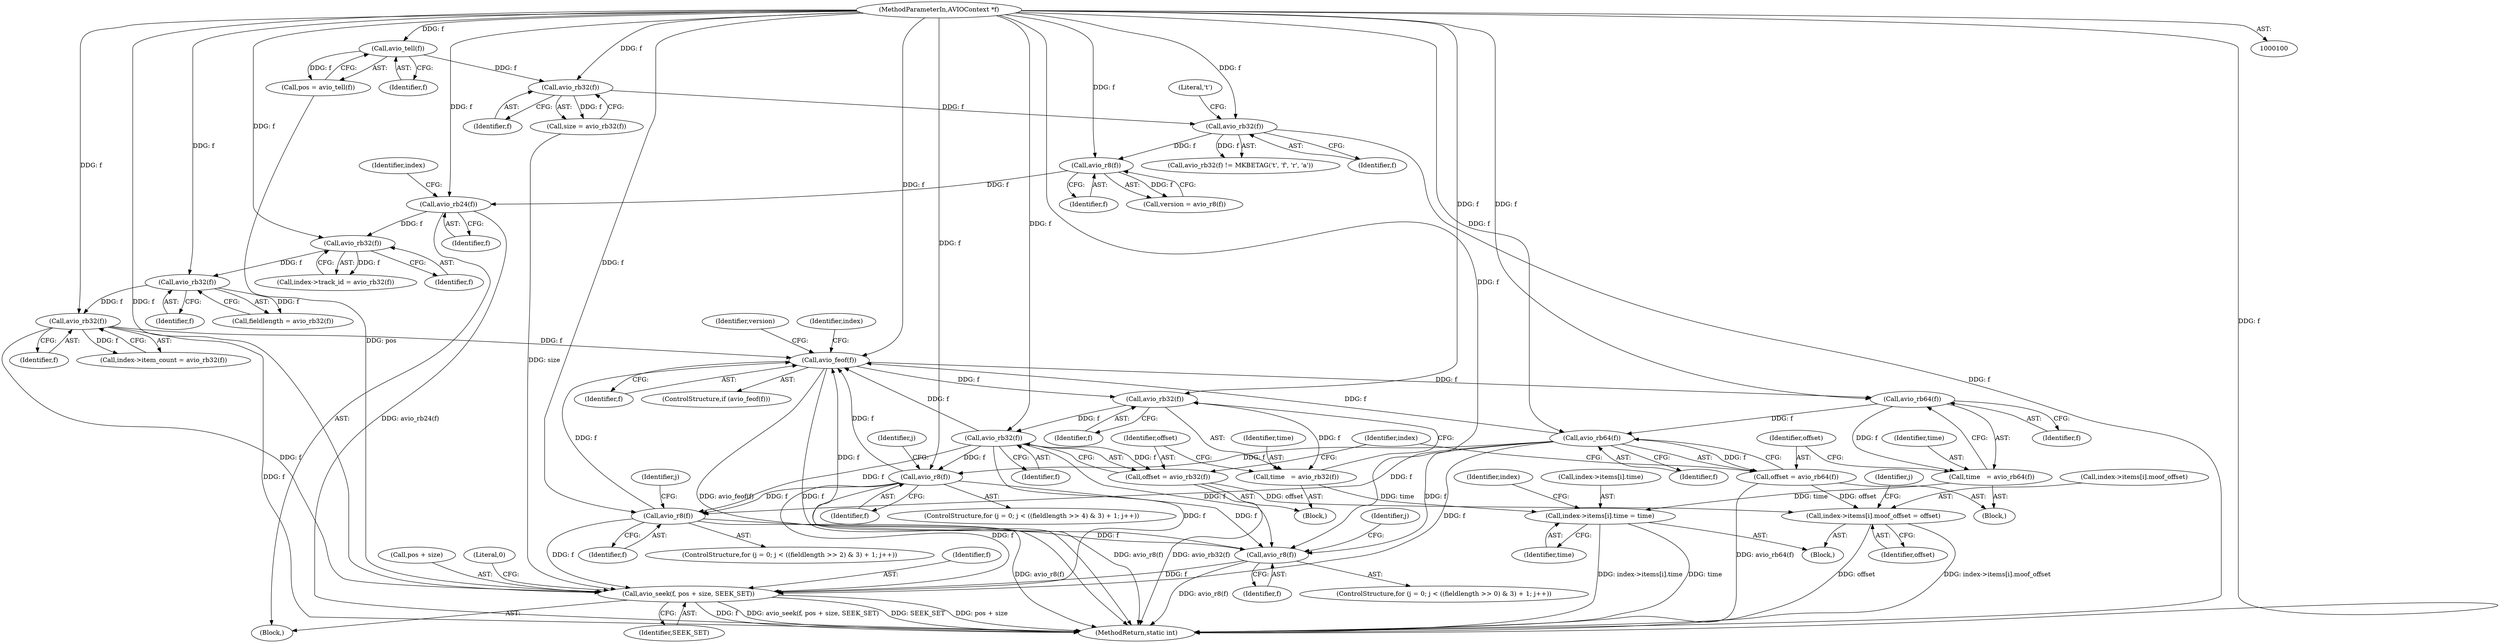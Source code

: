 digraph "0_FFmpeg_9cb4eb772839c5e1de2855d126bf74ff16d13382@pointer" {
"1000252" [label="(Call,avio_feof(f))"];
"1000288" [label="(Call,avio_rb32(f))"];
"1000284" [label="(Call,avio_rb32(f))"];
"1000252" [label="(Call,avio_feof(f))"];
"1000357" [label="(Call,avio_r8(f))"];
"1000323" [label="(Call,avio_r8(f))"];
"1000278" [label="(Call,avio_rb64(f))"];
"1000274" [label="(Call,avio_rb64(f))"];
"1000102" [label="(MethodParameterIn,AVIOContext *f)"];
"1000340" [label="(Call,avio_r8(f))"];
"1000211" [label="(Call,avio_rb32(f))"];
"1000205" [label="(Call,avio_rb32(f))"];
"1000201" [label="(Call,avio_rb32(f))"];
"1000195" [label="(Call,avio_rb24(f))"];
"1000193" [label="(Call,avio_r8(f))"];
"1000125" [label="(Call,avio_rb32(f))"];
"1000120" [label="(Call,avio_rb32(f))"];
"1000115" [label="(Call,avio_tell(f))"];
"1000272" [label="(Call,time   = avio_rb64(f))"];
"1000290" [label="(Call,index->items[i].time = time)"];
"1000282" [label="(Call,time   = avio_rb32(f))"];
"1000286" [label="(Call,offset = avio_rb32(f))"];
"1000299" [label="(Call,index->items[i].moof_offset = offset)"];
"1000359" [label="(Call,avio_seek(f, pos + size, SEEK_SET))"];
"1000276" [label="(Call,offset = avio_rb64(f))"];
"1000285" [label="(Identifier,f)"];
"1000361" [label="(Call,pos + size)"];
"1000324" [label="(Identifier,f)"];
"1000116" [label="(Identifier,f)"];
"1000307" [label="(Identifier,offset)"];
"1000206" [label="(Identifier,f)"];
"1000274" [label="(Call,avio_rb64(f))"];
"1000277" [label="(Identifier,offset)"];
"1000283" [label="(Identifier,time)"];
"1000125" [label="(Call,avio_rb32(f))"];
"1000102" [label="(MethodParameterIn,AVIOContext *f)"];
"1000279" [label="(Identifier,f)"];
"1000308" [label="(ControlStructure,for (j = 0; j < ((fieldlength >> 4) & 3) + 1; j++))"];
"1000359" [label="(Call,avio_seek(f, pos + size, SEEK_SET))"];
"1000199" [label="(Identifier,index)"];
"1000291" [label="(Call,index->items[i].time)"];
"1000340" [label="(Call,avio_r8(f))"];
"1000303" [label="(Identifier,index)"];
"1000278" [label="(Call,avio_rb64(f))"];
"1000197" [label="(Call,index->track_id = avio_rb32(f))"];
"1000288" [label="(Call,avio_rb32(f))"];
"1000299" [label="(Call,index->items[i].moof_offset = offset)"];
"1000251" [label="(ControlStructure,if (avio_feof(f)))"];
"1000120" [label="(Call,avio_rb32(f))"];
"1000356" [label="(Identifier,j)"];
"1000286" [label="(Call,offset = avio_rb32(f))"];
"1000115" [label="(Call,avio_tell(f))"];
"1000194" [label="(Identifier,f)"];
"1000196" [label="(Identifier,f)"];
"1000325" [label="(ControlStructure,for (j = 0; j < ((fieldlength >> 2) & 3) + 1; j++))"];
"1000298" [label="(Identifier,time)"];
"1000275" [label="(Identifier,f)"];
"1000212" [label="(Identifier,f)"];
"1000205" [label="(Call,avio_rb32(f))"];
"1000253" [label="(Identifier,f)"];
"1000124" [label="(Call,avio_rb32(f) != MKBETAG('t', 'f', 'r', 'a'))"];
"1000284" [label="(Call,avio_rb32(f))"];
"1000207" [label="(Call,index->item_count = avio_rb32(f))"];
"1000118" [label="(Call,size = avio_rb32(f))"];
"1000113" [label="(Call,pos = avio_tell(f))"];
"1000193" [label="(Call,avio_r8(f))"];
"1000276" [label="(Call,offset = avio_rb64(f))"];
"1000323" [label="(Call,avio_r8(f))"];
"1000300" [label="(Call,index->items[i].moof_offset)"];
"1000191" [label="(Call,version = avio_r8(f))"];
"1000342" [label="(ControlStructure,for (j = 0; j < ((fieldlength >> 0) & 3) + 1; j++))"];
"1000322" [label="(Identifier,j)"];
"1000257" [label="(Identifier,index)"];
"1000211" [label="(Call,avio_rb32(f))"];
"1000281" [label="(Block,)"];
"1000272" [label="(Call,time   = avio_rb64(f))"];
"1000269" [label="(Identifier,version)"];
"1000367" [label="(MethodReturn,static int)"];
"1000128" [label="(Literal,'t')"];
"1000282" [label="(Call,time   = avio_rb32(f))"];
"1000366" [label="(Literal,0)"];
"1000294" [label="(Identifier,index)"];
"1000287" [label="(Identifier,offset)"];
"1000339" [label="(Identifier,j)"];
"1000310" [label="(Identifier,j)"];
"1000195" [label="(Call,avio_rb24(f))"];
"1000273" [label="(Identifier,time)"];
"1000289" [label="(Identifier,f)"];
"1000358" [label="(Identifier,f)"];
"1000360" [label="(Identifier,f)"];
"1000364" [label="(Identifier,SEEK_SET)"];
"1000201" [label="(Call,avio_rb32(f))"];
"1000341" [label="(Identifier,f)"];
"1000203" [label="(Call,fieldlength = avio_rb32(f))"];
"1000252" [label="(Call,avio_feof(f))"];
"1000271" [label="(Block,)"];
"1000357" [label="(Call,avio_r8(f))"];
"1000202" [label="(Identifier,f)"];
"1000103" [label="(Block,)"];
"1000248" [label="(Block,)"];
"1000126" [label="(Identifier,f)"];
"1000121" [label="(Identifier,f)"];
"1000290" [label="(Call,index->items[i].time = time)"];
"1000252" -> "1000251"  [label="AST: "];
"1000252" -> "1000253"  [label="CFG: "];
"1000253" -> "1000252"  [label="AST: "];
"1000257" -> "1000252"  [label="CFG: "];
"1000269" -> "1000252"  [label="CFG: "];
"1000252" -> "1000367"  [label="DDG: f"];
"1000252" -> "1000367"  [label="DDG: avio_feof(f)"];
"1000288" -> "1000252"  [label="DDG: f"];
"1000357" -> "1000252"  [label="DDG: f"];
"1000211" -> "1000252"  [label="DDG: f"];
"1000323" -> "1000252"  [label="DDG: f"];
"1000340" -> "1000252"  [label="DDG: f"];
"1000278" -> "1000252"  [label="DDG: f"];
"1000102" -> "1000252"  [label="DDG: f"];
"1000252" -> "1000274"  [label="DDG: f"];
"1000252" -> "1000284"  [label="DDG: f"];
"1000288" -> "1000286"  [label="AST: "];
"1000288" -> "1000289"  [label="CFG: "];
"1000289" -> "1000288"  [label="AST: "];
"1000286" -> "1000288"  [label="CFG: "];
"1000288" -> "1000286"  [label="DDG: f"];
"1000284" -> "1000288"  [label="DDG: f"];
"1000102" -> "1000288"  [label="DDG: f"];
"1000288" -> "1000323"  [label="DDG: f"];
"1000288" -> "1000340"  [label="DDG: f"];
"1000288" -> "1000357"  [label="DDG: f"];
"1000288" -> "1000359"  [label="DDG: f"];
"1000284" -> "1000282"  [label="AST: "];
"1000284" -> "1000285"  [label="CFG: "];
"1000285" -> "1000284"  [label="AST: "];
"1000282" -> "1000284"  [label="CFG: "];
"1000284" -> "1000282"  [label="DDG: f"];
"1000102" -> "1000284"  [label="DDG: f"];
"1000357" -> "1000342"  [label="AST: "];
"1000357" -> "1000358"  [label="CFG: "];
"1000358" -> "1000357"  [label="AST: "];
"1000356" -> "1000357"  [label="CFG: "];
"1000357" -> "1000367"  [label="DDG: avio_r8(f)"];
"1000323" -> "1000357"  [label="DDG: f"];
"1000340" -> "1000357"  [label="DDG: f"];
"1000278" -> "1000357"  [label="DDG: f"];
"1000102" -> "1000357"  [label="DDG: f"];
"1000357" -> "1000359"  [label="DDG: f"];
"1000323" -> "1000308"  [label="AST: "];
"1000323" -> "1000324"  [label="CFG: "];
"1000324" -> "1000323"  [label="AST: "];
"1000322" -> "1000323"  [label="CFG: "];
"1000323" -> "1000367"  [label="DDG: avio_r8(f)"];
"1000278" -> "1000323"  [label="DDG: f"];
"1000102" -> "1000323"  [label="DDG: f"];
"1000323" -> "1000340"  [label="DDG: f"];
"1000323" -> "1000359"  [label="DDG: f"];
"1000278" -> "1000276"  [label="AST: "];
"1000278" -> "1000279"  [label="CFG: "];
"1000279" -> "1000278"  [label="AST: "];
"1000276" -> "1000278"  [label="CFG: "];
"1000278" -> "1000276"  [label="DDG: f"];
"1000274" -> "1000278"  [label="DDG: f"];
"1000102" -> "1000278"  [label="DDG: f"];
"1000278" -> "1000340"  [label="DDG: f"];
"1000278" -> "1000359"  [label="DDG: f"];
"1000274" -> "1000272"  [label="AST: "];
"1000274" -> "1000275"  [label="CFG: "];
"1000275" -> "1000274"  [label="AST: "];
"1000272" -> "1000274"  [label="CFG: "];
"1000274" -> "1000272"  [label="DDG: f"];
"1000102" -> "1000274"  [label="DDG: f"];
"1000102" -> "1000100"  [label="AST: "];
"1000102" -> "1000367"  [label="DDG: f"];
"1000102" -> "1000115"  [label="DDG: f"];
"1000102" -> "1000120"  [label="DDG: f"];
"1000102" -> "1000125"  [label="DDG: f"];
"1000102" -> "1000193"  [label="DDG: f"];
"1000102" -> "1000195"  [label="DDG: f"];
"1000102" -> "1000201"  [label="DDG: f"];
"1000102" -> "1000205"  [label="DDG: f"];
"1000102" -> "1000211"  [label="DDG: f"];
"1000102" -> "1000340"  [label="DDG: f"];
"1000102" -> "1000359"  [label="DDG: f"];
"1000340" -> "1000325"  [label="AST: "];
"1000340" -> "1000341"  [label="CFG: "];
"1000341" -> "1000340"  [label="AST: "];
"1000339" -> "1000340"  [label="CFG: "];
"1000340" -> "1000367"  [label="DDG: avio_r8(f)"];
"1000340" -> "1000359"  [label="DDG: f"];
"1000211" -> "1000207"  [label="AST: "];
"1000211" -> "1000212"  [label="CFG: "];
"1000212" -> "1000211"  [label="AST: "];
"1000207" -> "1000211"  [label="CFG: "];
"1000211" -> "1000367"  [label="DDG: f"];
"1000211" -> "1000207"  [label="DDG: f"];
"1000205" -> "1000211"  [label="DDG: f"];
"1000211" -> "1000359"  [label="DDG: f"];
"1000205" -> "1000203"  [label="AST: "];
"1000205" -> "1000206"  [label="CFG: "];
"1000206" -> "1000205"  [label="AST: "];
"1000203" -> "1000205"  [label="CFG: "];
"1000205" -> "1000203"  [label="DDG: f"];
"1000201" -> "1000205"  [label="DDG: f"];
"1000201" -> "1000197"  [label="AST: "];
"1000201" -> "1000202"  [label="CFG: "];
"1000202" -> "1000201"  [label="AST: "];
"1000197" -> "1000201"  [label="CFG: "];
"1000201" -> "1000197"  [label="DDG: f"];
"1000195" -> "1000201"  [label="DDG: f"];
"1000195" -> "1000103"  [label="AST: "];
"1000195" -> "1000196"  [label="CFG: "];
"1000196" -> "1000195"  [label="AST: "];
"1000199" -> "1000195"  [label="CFG: "];
"1000195" -> "1000367"  [label="DDG: avio_rb24(f)"];
"1000193" -> "1000195"  [label="DDG: f"];
"1000193" -> "1000191"  [label="AST: "];
"1000193" -> "1000194"  [label="CFG: "];
"1000194" -> "1000193"  [label="AST: "];
"1000191" -> "1000193"  [label="CFG: "];
"1000193" -> "1000191"  [label="DDG: f"];
"1000125" -> "1000193"  [label="DDG: f"];
"1000125" -> "1000124"  [label="AST: "];
"1000125" -> "1000126"  [label="CFG: "];
"1000126" -> "1000125"  [label="AST: "];
"1000128" -> "1000125"  [label="CFG: "];
"1000125" -> "1000367"  [label="DDG: f"];
"1000125" -> "1000124"  [label="DDG: f"];
"1000120" -> "1000125"  [label="DDG: f"];
"1000120" -> "1000118"  [label="AST: "];
"1000120" -> "1000121"  [label="CFG: "];
"1000121" -> "1000120"  [label="AST: "];
"1000118" -> "1000120"  [label="CFG: "];
"1000120" -> "1000118"  [label="DDG: f"];
"1000115" -> "1000120"  [label="DDG: f"];
"1000115" -> "1000113"  [label="AST: "];
"1000115" -> "1000116"  [label="CFG: "];
"1000116" -> "1000115"  [label="AST: "];
"1000113" -> "1000115"  [label="CFG: "];
"1000115" -> "1000113"  [label="DDG: f"];
"1000272" -> "1000271"  [label="AST: "];
"1000273" -> "1000272"  [label="AST: "];
"1000277" -> "1000272"  [label="CFG: "];
"1000272" -> "1000290"  [label="DDG: time"];
"1000290" -> "1000248"  [label="AST: "];
"1000290" -> "1000298"  [label="CFG: "];
"1000291" -> "1000290"  [label="AST: "];
"1000298" -> "1000290"  [label="AST: "];
"1000303" -> "1000290"  [label="CFG: "];
"1000290" -> "1000367"  [label="DDG: time"];
"1000290" -> "1000367"  [label="DDG: index->items[i].time"];
"1000282" -> "1000290"  [label="DDG: time"];
"1000282" -> "1000281"  [label="AST: "];
"1000283" -> "1000282"  [label="AST: "];
"1000287" -> "1000282"  [label="CFG: "];
"1000286" -> "1000281"  [label="AST: "];
"1000287" -> "1000286"  [label="AST: "];
"1000294" -> "1000286"  [label="CFG: "];
"1000286" -> "1000367"  [label="DDG: avio_rb32(f)"];
"1000286" -> "1000299"  [label="DDG: offset"];
"1000299" -> "1000248"  [label="AST: "];
"1000299" -> "1000307"  [label="CFG: "];
"1000300" -> "1000299"  [label="AST: "];
"1000307" -> "1000299"  [label="AST: "];
"1000310" -> "1000299"  [label="CFG: "];
"1000299" -> "1000367"  [label="DDG: offset"];
"1000299" -> "1000367"  [label="DDG: index->items[i].moof_offset"];
"1000276" -> "1000299"  [label="DDG: offset"];
"1000359" -> "1000103"  [label="AST: "];
"1000359" -> "1000364"  [label="CFG: "];
"1000360" -> "1000359"  [label="AST: "];
"1000361" -> "1000359"  [label="AST: "];
"1000364" -> "1000359"  [label="AST: "];
"1000366" -> "1000359"  [label="CFG: "];
"1000359" -> "1000367"  [label="DDG: SEEK_SET"];
"1000359" -> "1000367"  [label="DDG: pos + size"];
"1000359" -> "1000367"  [label="DDG: f"];
"1000359" -> "1000367"  [label="DDG: avio_seek(f, pos + size, SEEK_SET)"];
"1000113" -> "1000359"  [label="DDG: pos"];
"1000118" -> "1000359"  [label="DDG: size"];
"1000276" -> "1000271"  [label="AST: "];
"1000277" -> "1000276"  [label="AST: "];
"1000294" -> "1000276"  [label="CFG: "];
"1000276" -> "1000367"  [label="DDG: avio_rb64(f)"];
}
